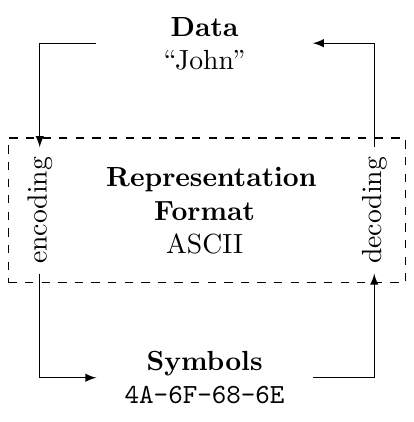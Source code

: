 \documentclass[tikz, border=1mm]{standalone}
\usetikzlibrary{positioning,fit}
\tikzset{Text/.style={align=center, text width=2.5cm}}

\begin{document}
\begin{tikzpicture}
  \node[Text] (data) {\textbf{Data}\\``John''};
  \node[Text, below=of data] (format) {\textbf{Representation Format} \\ ASCII};
  \node[left=of format, rotate=90, anchor=north] (encoding) {encoding};
  \node[right=of format, rotate=90, anchor=north, yshift=0.5cm] (decoding) {decoding};
  \node[Text, below=of format] (symbols) {\textbf{Symbols}\\\texttt{4A-6F-68-6E}};
  
  \draw [-latex] (data.west) -| (encoding.east);
  \draw [-latex] (encoding.west) |- (symbols.west);
  
  \draw [-latex] (symbols.east) -| (decoding.west);
  \draw [-latex] (decoding.east) |- (data.east);

  \node[draw,dashed,fit=(encoding)(format)(decoding)] {};
\end{tikzpicture}
\end{document}